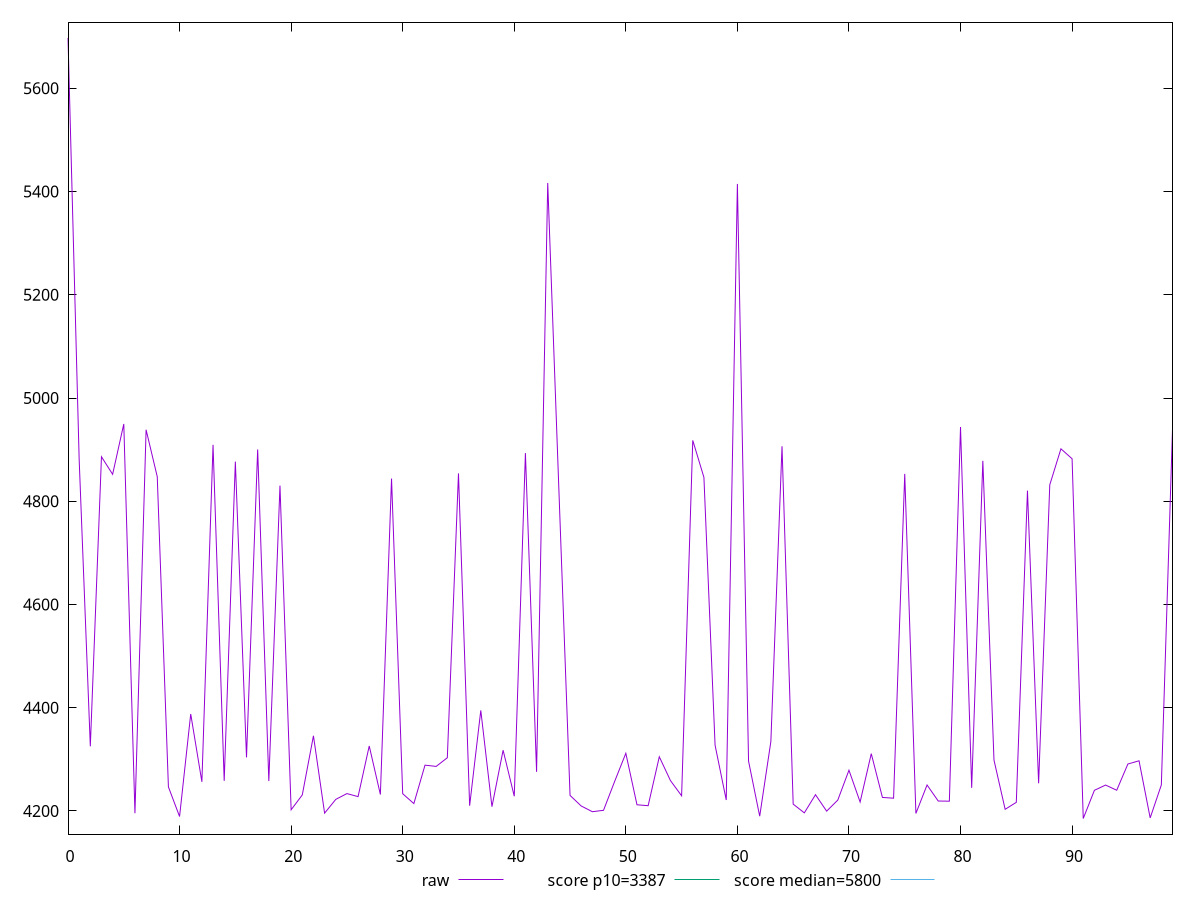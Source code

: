 reset

$raw <<EOF
0 5697.71409607805
1 4881.2648069319475
2 4325.140438896736
3 4886.186885863088
4 4852.152999441101
5 4949.730337675781
6 4195.449824884491
7 4938.539803240161
8 4847.598982343355
9 4246.565952672778
10 4189.1538649802915
11 4387.823978946411
12 4256.445465451341
13 4909.366659811071
14 4258.290459085901
15 4876.75002179403
16 4303.707599557983
17 4900.343319535899
18 4257.916351290911
19 4830.322860929782
20 4202.257536989166
21 4230.992446146569
22 4345.550853307587
23 4195.705344573675
24 4222.371350487325
25 4233.593082504986
26 4227.741741996778
27 4325.854313502156
28 4231.820770520299
29 4843.990553245209
30 4233.354740972547
31 4214.243408581579
32 4288.682203827307
33 4286.248564374245
34 4303.069853989904
35 4853.894227545186
36 4210.108605504392
37 4394.781227064693
38 4208.271399261619
39 4317.663264207531
40 4228.414627355796
41 4893.350361831191
42 4275.675599789546
43 5416.734133291861
44 4822.140052498426
45 4230.108712638789
46 4209.5671980076495
47 4198.5111017131385
48 4201.193849386809
49 4257.342638419288
50 4311.66983328641
51 4211.928448723519
52 4210.142911796752
53 4304.9137457528495
54 4258.799761463926
55 4229.342252870712
56 4917.933709182056
57 4846.246028321315
58 4327.315514664993
59 4221.188802835937
60 5414.807676793275
61 4296.523442530172
62 4189.777033285199
63 4334.469389753447
64 4906.536446078288
65 4213.198939157403
66 4196.253931449201
67 4231.449721448146
68 4199.565536396127
69 4221.05638270754
70 4278.886491179237
71 4217.241934556108
72 4310.917139321616
73 4226.142519438642
74 4224.669802353823
75 4852.973823431106
76 4195.126678882365
77 4250.265807031641
78 4219.201632396713
79 4218.888616621522
80 4943.887350525445
81 4244.778706692834
82 4878.379611516362
83 4298.4437499833075
84 4203.137724488862
85 4216.663418184105
86 4820.575019239983
87 4253.485344472458
88 4831.8250001412
89 4901.600841713289
90 4882.298323323921
91 4185.297575146969
92 4239.968459720062
93 4250.116642646239
94 4240.088716944779
95 4290.902906863372
96 4297.166564373225
97 4186.504632622912
98 4250.411296243361
99 4939.15710037461
EOF

set key outside below
set xrange [0:99]
set yrange [4155.049244728348:5727.9624264966715]
set trange [4155.049244728348:5727.9624264966715]
set terminal svg size 640, 490 enhanced background rgb 'white'
set output "report_00007_2020-12-11T15:55:29.892Z/speed-index/samples/pages+cached/raw/values.svg"

plot $raw title "raw" with line, \
     3387 title "score p10=3387", \
     5800 title "score median=5800"

reset
